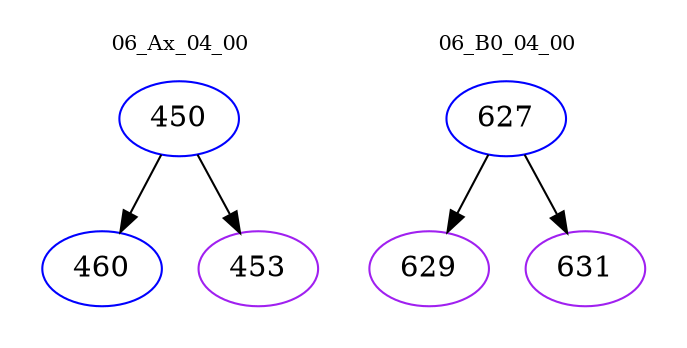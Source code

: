 digraph{
subgraph cluster_0 {
color = white
label = "06_Ax_04_00";
fontsize=10;
T0_450 [label="450", color="blue"]
T0_450 -> T0_460 [color="black"]
T0_460 [label="460", color="blue"]
T0_450 -> T0_453 [color="black"]
T0_453 [label="453", color="purple"]
}
subgraph cluster_1 {
color = white
label = "06_B0_04_00";
fontsize=10;
T1_627 [label="627", color="blue"]
T1_627 -> T1_629 [color="black"]
T1_629 [label="629", color="purple"]
T1_627 -> T1_631 [color="black"]
T1_631 [label="631", color="purple"]
}
}
